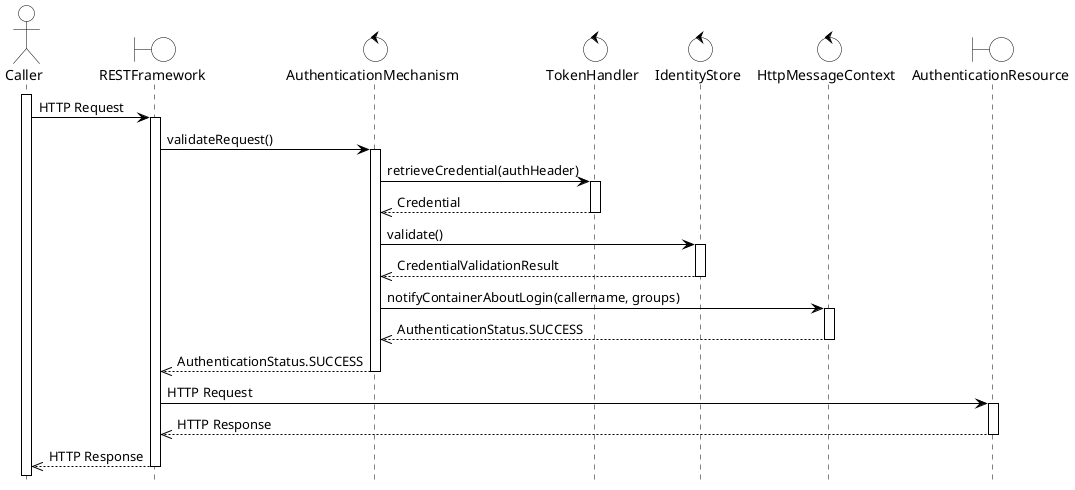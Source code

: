 @startuml

hide footbox

skinparam sequence {
    arrowColor black
    LifeLineBorderColor black
}

skinparam actor {
    backgroundColor white
    borderColor black
}

skinparam boundary {
    backgroundColor white
    borderColor black
}

skinparam control {
    backgroundColor white
    borderColor black
}

skinparam participant {
    backgroundColor white
    borderColor black
}

actor Caller
boundary RESTFramework
control AuthenticationMechanism
control TokenHandler
control IdentityStore
control HttpMessageContext
boundary AuthenticationResource

activate Caller

Caller -> RESTFramework : HTTP Request
activate RESTFramework

    RESTFramework -> AuthenticationMechanism : validateRequest()
    activate AuthenticationMechanism
        AuthenticationMechanism -> TokenHandler : retrieveCredential(authHeader)
        activate TokenHandler
        TokenHandler -->> AuthenticationMechanism : Credential
        deactivate TokenHandler

        AuthenticationMechanism -> IdentityStore : validate()
        activate IdentityStore
        IdentityStore -->> AuthenticationMechanism : CredentialValidationResult
        deactivate IdentityStore

        AuthenticationMechanism -> HttpMessageContext : notifyContainerAboutLogin(callername, groups)
        activate HttpMessageContext
        HttpMessageContext -->> AuthenticationMechanism : AuthenticationStatus.SUCCESS
        deactivate HttpMessageContext

    AuthenticationMechanism -->> RESTFramework : AuthenticationStatus.SUCCESS
    deactivate AuthenticationMechanism


    RESTFramework -> AuthenticationResource : HTTP Request
    activate AuthenticationResource

    AuthenticationResource -->> RESTFramework : HTTP Response
    deactivate AuthenticationResource

RESTFramework -->> Caller : HTTP Response
deactivate RESTFramework

@enduml